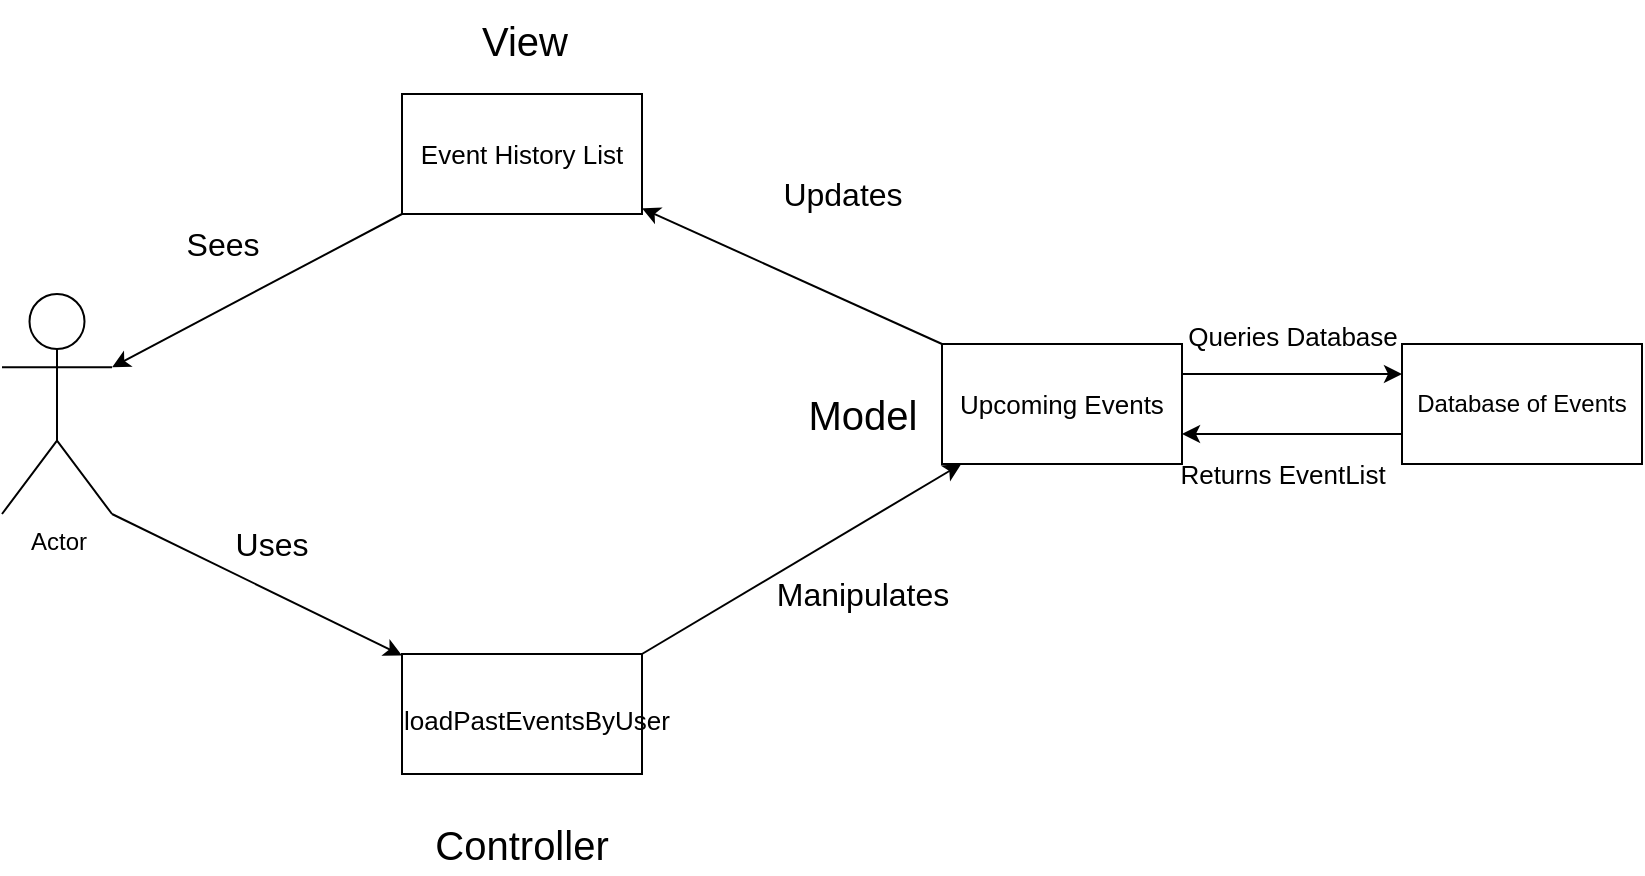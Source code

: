 <mxfile version="20.8.20" type="device"><diagram name="Page-1" id="BO30Svegy8ai-6sJslX1"><mxGraphModel dx="1050" dy="549" grid="1" gridSize="10" guides="1" tooltips="1" connect="1" arrows="1" fold="1" page="1" pageScale="1" pageWidth="850" pageHeight="1100" math="0" shadow="0"><root><mxCell id="0"/><mxCell id="1" parent="0"/><mxCell id="hwaHl06TDcoA45j-AYv--1" value="Actor" style="shape=umlActor;verticalLabelPosition=bottom;verticalAlign=top;html=1;outlineConnect=0;" vertex="1" parent="1"><mxGeometry x="60" y="240" width="55" height="110" as="geometry"/></mxCell><mxCell id="hwaHl06TDcoA45j-AYv--4" value="" style="endArrow=classic;html=1;rounded=0;exitX=1;exitY=1;exitDx=0;exitDy=0;exitPerimeter=0;" edge="1" parent="1" source="hwaHl06TDcoA45j-AYv--1" target="hwaHl06TDcoA45j-AYv--5"><mxGeometry width="50" height="50" relative="1" as="geometry"><mxPoint x="390" y="280" as="sourcePoint"/><mxPoint x="290" y="450" as="targetPoint"/></mxGeometry></mxCell><mxCell id="hwaHl06TDcoA45j-AYv--5" value="" style="rounded=0;whiteSpace=wrap;html=1;" vertex="1" parent="1"><mxGeometry x="260" y="420" width="120" height="60" as="geometry"/></mxCell><mxCell id="hwaHl06TDcoA45j-AYv--6" value="" style="endArrow=classic;html=1;rounded=0;exitX=1;exitY=0;exitDx=0;exitDy=0;" edge="1" parent="1" source="hwaHl06TDcoA45j-AYv--5" target="hwaHl06TDcoA45j-AYv--7"><mxGeometry width="50" height="50" relative="1" as="geometry"><mxPoint x="410" y="380" as="sourcePoint"/><mxPoint x="520" y="340" as="targetPoint"/></mxGeometry></mxCell><mxCell id="hwaHl06TDcoA45j-AYv--21" style="edgeStyle=orthogonalEdgeStyle;rounded=0;orthogonalLoop=1;jettySize=auto;html=1;exitX=1;exitY=0.25;exitDx=0;exitDy=0;entryX=0;entryY=0.25;entryDx=0;entryDy=0;fontSize=13;" edge="1" parent="1" source="hwaHl06TDcoA45j-AYv--7" target="hwaHl06TDcoA45j-AYv--9"><mxGeometry relative="1" as="geometry"/></mxCell><mxCell id="hwaHl06TDcoA45j-AYv--7" value="&lt;span style=&quot;font-size: 13px;&quot;&gt;Upcoming Events&lt;/span&gt;" style="rounded=0;whiteSpace=wrap;html=1;" vertex="1" parent="1"><mxGeometry x="530" y="265" width="120" height="60" as="geometry"/></mxCell><mxCell id="hwaHl06TDcoA45j-AYv--22" style="edgeStyle=orthogonalEdgeStyle;rounded=0;orthogonalLoop=1;jettySize=auto;html=1;exitX=0;exitY=0.75;exitDx=0;exitDy=0;entryX=1;entryY=0.75;entryDx=0;entryDy=0;fontSize=13;" edge="1" parent="1" source="hwaHl06TDcoA45j-AYv--9" target="hwaHl06TDcoA45j-AYv--7"><mxGeometry relative="1" as="geometry"/></mxCell><mxCell id="hwaHl06TDcoA45j-AYv--9" value="Database of Events" style="rounded=0;whiteSpace=wrap;html=1;" vertex="1" parent="1"><mxGeometry x="760" y="265" width="120" height="60" as="geometry"/></mxCell><mxCell id="hwaHl06TDcoA45j-AYv--14" value="Uses" style="text;html=1;strokeColor=none;fillColor=none;align=center;verticalAlign=middle;whiteSpace=wrap;rounded=0;fontSize=16;" vertex="1" parent="1"><mxGeometry x="170" y="350" width="50" height="30" as="geometry"/></mxCell><mxCell id="hwaHl06TDcoA45j-AYv--15" value="&lt;font style=&quot;font-size: 13px;&quot;&gt;loadPastEventsByUser&lt;/font&gt;" style="text;html=1;strokeColor=none;fillColor=none;align=center;verticalAlign=middle;whiteSpace=wrap;rounded=0;fontSize=13;" vertex="1" parent="1"><mxGeometry x="295" y="435" width="65" height="35" as="geometry"/></mxCell><mxCell id="hwaHl06TDcoA45j-AYv--16" value="Controller" style="text;html=1;strokeColor=none;fillColor=none;align=center;verticalAlign=middle;whiteSpace=wrap;rounded=0;fontSize=20;" vertex="1" parent="1"><mxGeometry x="290" y="500" width="60" height="30" as="geometry"/></mxCell><mxCell id="hwaHl06TDcoA45j-AYv--17" value="Manipulates" style="text;html=1;align=center;verticalAlign=middle;resizable=0;points=[];autosize=1;strokeColor=none;fillColor=none;fontSize=16;" vertex="1" parent="1"><mxGeometry x="435" y="375" width="110" height="30" as="geometry"/></mxCell><mxCell id="hwaHl06TDcoA45j-AYv--18" value="Model" style="text;html=1;align=center;verticalAlign=middle;resizable=0;points=[];autosize=1;strokeColor=none;fillColor=none;fontSize=20;" vertex="1" parent="1"><mxGeometry x="450" y="280" width="80" height="40" as="geometry"/></mxCell><mxCell id="hwaHl06TDcoA45j-AYv--19" value="Queries Database" style="text;html=1;align=center;verticalAlign=middle;resizable=0;points=[];autosize=1;strokeColor=none;fillColor=none;fontSize=13;" vertex="1" parent="1"><mxGeometry x="640" y="246" width="130" height="30" as="geometry"/></mxCell><mxCell id="hwaHl06TDcoA45j-AYv--23" value="Returns EventList" style="text;html=1;align=center;verticalAlign=middle;resizable=0;points=[];autosize=1;strokeColor=none;fillColor=none;fontSize=13;" vertex="1" parent="1"><mxGeometry x="635" y="315" width="130" height="30" as="geometry"/></mxCell><mxCell id="hwaHl06TDcoA45j-AYv--25" value="" style="endArrow=classic;html=1;rounded=0;fontSize=13;exitX=0;exitY=0;exitDx=0;exitDy=0;" edge="1" parent="1" source="hwaHl06TDcoA45j-AYv--7" target="hwaHl06TDcoA45j-AYv--26"><mxGeometry width="50" height="50" relative="1" as="geometry"><mxPoint x="410" y="350" as="sourcePoint"/><mxPoint x="380" y="190" as="targetPoint"/></mxGeometry></mxCell><mxCell id="hwaHl06TDcoA45j-AYv--26" value="Event History List" style="rounded=0;whiteSpace=wrap;html=1;fontSize=13;" vertex="1" parent="1"><mxGeometry x="260" y="140" width="120" height="60" as="geometry"/></mxCell><mxCell id="hwaHl06TDcoA45j-AYv--27" value="" style="endArrow=classic;html=1;rounded=0;fontSize=13;exitX=0;exitY=1;exitDx=0;exitDy=0;entryX=1;entryY=0.333;entryDx=0;entryDy=0;entryPerimeter=0;" edge="1" parent="1" source="hwaHl06TDcoA45j-AYv--26" target="hwaHl06TDcoA45j-AYv--1"><mxGeometry width="50" height="50" relative="1" as="geometry"><mxPoint x="410" y="350" as="sourcePoint"/><mxPoint x="460" y="300" as="targetPoint"/></mxGeometry></mxCell><mxCell id="hwaHl06TDcoA45j-AYv--28" value="&lt;font style=&quot;font-size: 20px;&quot;&gt;View&lt;/font&gt;" style="text;html=1;align=center;verticalAlign=middle;resizable=0;points=[];autosize=1;strokeColor=none;fillColor=none;fontSize=13;" vertex="1" parent="1"><mxGeometry x="286" y="93" width="70" height="40" as="geometry"/></mxCell><mxCell id="hwaHl06TDcoA45j-AYv--29" value="Updates" style="text;html=1;align=center;verticalAlign=middle;resizable=0;points=[];autosize=1;strokeColor=none;fillColor=none;fontSize=16;" vertex="1" parent="1"><mxGeometry x="440" y="175" width="80" height="30" as="geometry"/></mxCell><mxCell id="hwaHl06TDcoA45j-AYv--30" value="Sees" style="text;html=1;align=center;verticalAlign=middle;resizable=0;points=[];autosize=1;strokeColor=none;fillColor=none;fontSize=16;" vertex="1" parent="1"><mxGeometry x="140" y="200" width="60" height="30" as="geometry"/></mxCell></root></mxGraphModel></diagram></mxfile>